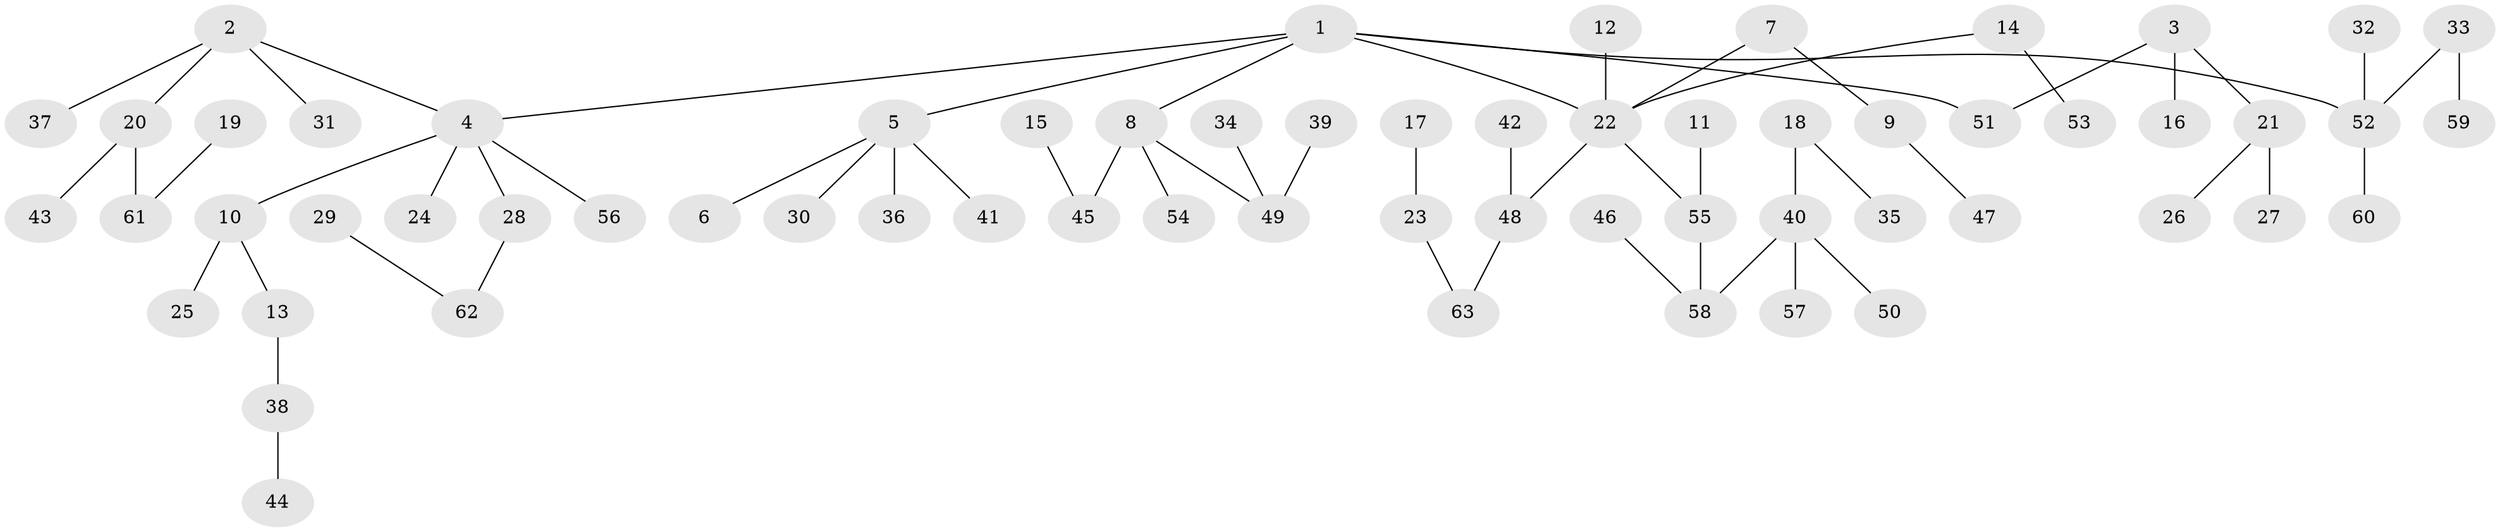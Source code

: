 // original degree distribution, {7: 0.008, 5: 0.032, 4: 0.064, 6: 0.016, 3: 0.12, 2: 0.296, 1: 0.464}
// Generated by graph-tools (version 1.1) at 2025/02/03/09/25 03:02:27]
// undirected, 63 vertices, 62 edges
graph export_dot {
graph [start="1"]
  node [color=gray90,style=filled];
  1;
  2;
  3;
  4;
  5;
  6;
  7;
  8;
  9;
  10;
  11;
  12;
  13;
  14;
  15;
  16;
  17;
  18;
  19;
  20;
  21;
  22;
  23;
  24;
  25;
  26;
  27;
  28;
  29;
  30;
  31;
  32;
  33;
  34;
  35;
  36;
  37;
  38;
  39;
  40;
  41;
  42;
  43;
  44;
  45;
  46;
  47;
  48;
  49;
  50;
  51;
  52;
  53;
  54;
  55;
  56;
  57;
  58;
  59;
  60;
  61;
  62;
  63;
  1 -- 4 [weight=1.0];
  1 -- 5 [weight=1.0];
  1 -- 8 [weight=1.0];
  1 -- 22 [weight=1.0];
  1 -- 51 [weight=1.0];
  1 -- 52 [weight=1.0];
  2 -- 4 [weight=1.0];
  2 -- 20 [weight=1.0];
  2 -- 31 [weight=1.0];
  2 -- 37 [weight=1.0];
  3 -- 16 [weight=1.0];
  3 -- 21 [weight=1.0];
  3 -- 51 [weight=1.0];
  4 -- 10 [weight=1.0];
  4 -- 24 [weight=1.0];
  4 -- 28 [weight=1.0];
  4 -- 56 [weight=1.0];
  5 -- 6 [weight=1.0];
  5 -- 30 [weight=1.0];
  5 -- 36 [weight=1.0];
  5 -- 41 [weight=1.0];
  7 -- 9 [weight=1.0];
  7 -- 22 [weight=1.0];
  8 -- 45 [weight=1.0];
  8 -- 49 [weight=1.0];
  8 -- 54 [weight=1.0];
  9 -- 47 [weight=1.0];
  10 -- 13 [weight=1.0];
  10 -- 25 [weight=1.0];
  11 -- 55 [weight=1.0];
  12 -- 22 [weight=1.0];
  13 -- 38 [weight=1.0];
  14 -- 22 [weight=1.0];
  14 -- 53 [weight=1.0];
  15 -- 45 [weight=1.0];
  17 -- 23 [weight=1.0];
  18 -- 35 [weight=1.0];
  18 -- 40 [weight=1.0];
  19 -- 61 [weight=1.0];
  20 -- 43 [weight=1.0];
  20 -- 61 [weight=1.0];
  21 -- 26 [weight=1.0];
  21 -- 27 [weight=1.0];
  22 -- 48 [weight=1.0];
  22 -- 55 [weight=1.0];
  23 -- 63 [weight=1.0];
  28 -- 62 [weight=1.0];
  29 -- 62 [weight=1.0];
  32 -- 52 [weight=1.0];
  33 -- 52 [weight=1.0];
  33 -- 59 [weight=1.0];
  34 -- 49 [weight=1.0];
  38 -- 44 [weight=1.0];
  39 -- 49 [weight=1.0];
  40 -- 50 [weight=1.0];
  40 -- 57 [weight=1.0];
  40 -- 58 [weight=1.0];
  42 -- 48 [weight=1.0];
  46 -- 58 [weight=1.0];
  48 -- 63 [weight=1.0];
  52 -- 60 [weight=1.0];
  55 -- 58 [weight=1.0];
}

